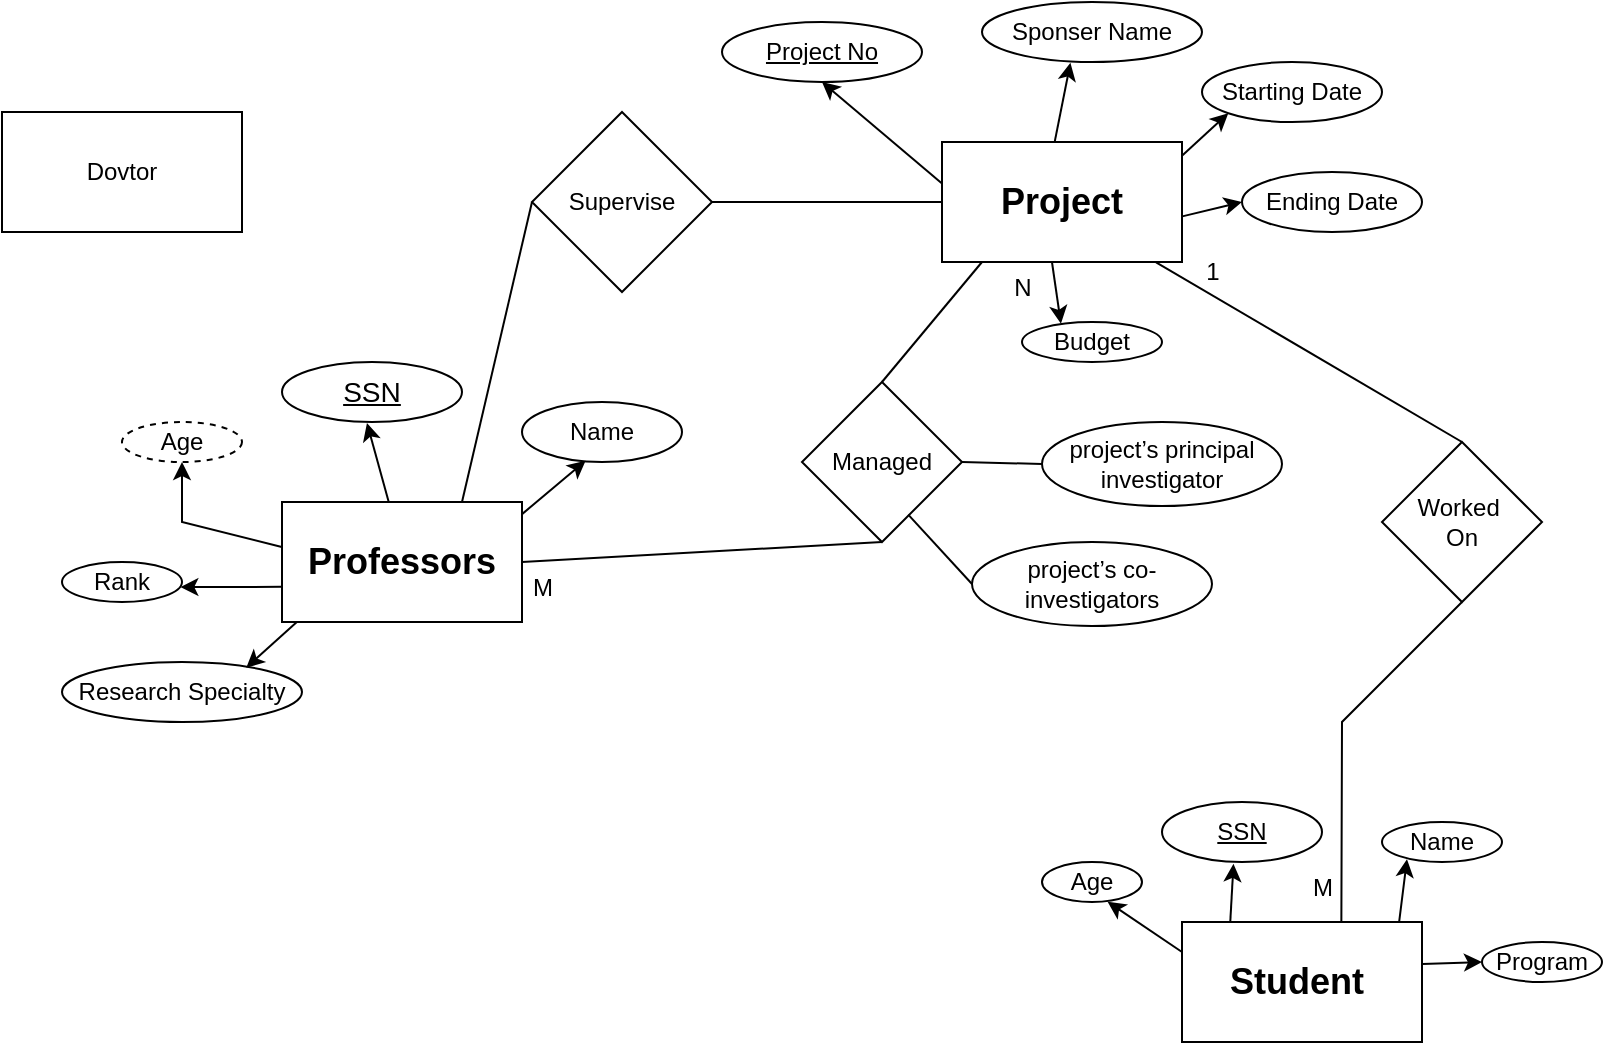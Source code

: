 <mxfile version="24.8.9">
  <diagram name="Page-1" id="qwLsXOAZj4ppxeVu0n_W">
    <mxGraphModel dx="1235" dy="1755" grid="1" gridSize="10" guides="1" tooltips="1" connect="1" arrows="1" fold="1" page="1" pageScale="1" pageWidth="850" pageHeight="1100" math="0" shadow="0">
      <root>
        <mxCell id="0" />
        <mxCell id="1" parent="0" />
        <mxCell id="EGKJRAtYX4BaFurXMOX3-1" value="&lt;h2&gt;Professors&lt;/h2&gt;" style="rounded=0;whiteSpace=wrap;html=1;" vertex="1" parent="1">
          <mxGeometry x="210" y="240" width="120" height="60" as="geometry" />
        </mxCell>
        <mxCell id="EGKJRAtYX4BaFurXMOX3-2" value="&lt;h3&gt;&lt;u style=&quot;font-weight: normal;&quot;&gt;&lt;font face=&quot;Helvetica&quot;&gt;SSN&lt;/font&gt;&lt;/u&gt;&lt;/h3&gt;" style="ellipse;whiteSpace=wrap;html=1;align=center;" vertex="1" parent="1">
          <mxGeometry x="210" y="170" width="90" height="30" as="geometry" />
        </mxCell>
        <mxCell id="EGKJRAtYX4BaFurXMOX3-3" value="" style="edgeStyle=none;orthogonalLoop=1;jettySize=auto;html=1;rounded=0;exitX=0.445;exitY=0.002;exitDx=0;exitDy=0;exitPerimeter=0;entryX=0.472;entryY=1.016;entryDx=0;entryDy=0;entryPerimeter=0;" edge="1" parent="1" source="EGKJRAtYX4BaFurXMOX3-1" target="EGKJRAtYX4BaFurXMOX3-2">
          <mxGeometry width="100" relative="1" as="geometry">
            <mxPoint x="370" y="220" as="sourcePoint" />
            <mxPoint x="470" y="220" as="targetPoint" />
            <Array as="points" />
          </mxGeometry>
        </mxCell>
        <mxCell id="EGKJRAtYX4BaFurXMOX3-4" value="Name" style="ellipse;whiteSpace=wrap;html=1;" vertex="1" parent="1">
          <mxGeometry x="330" y="190" width="80" height="30" as="geometry" />
        </mxCell>
        <mxCell id="EGKJRAtYX4BaFurXMOX3-5" value="" style="edgeStyle=none;orthogonalLoop=1;jettySize=auto;html=1;rounded=0;exitX=0.999;exitY=0.103;exitDx=0;exitDy=0;exitPerimeter=0;entryX=0.397;entryY=0.98;entryDx=0;entryDy=0;entryPerimeter=0;" edge="1" parent="1" source="EGKJRAtYX4BaFurXMOX3-1" target="EGKJRAtYX4BaFurXMOX3-4">
          <mxGeometry width="100" relative="1" as="geometry">
            <mxPoint x="360" y="250" as="sourcePoint" />
            <mxPoint x="460" y="250" as="targetPoint" />
            <Array as="points" />
          </mxGeometry>
        </mxCell>
        <mxCell id="EGKJRAtYX4BaFurXMOX3-6" value="Age" style="ellipse;whiteSpace=wrap;html=1;dashed=1;" vertex="1" parent="1">
          <mxGeometry x="130" y="200" width="60" height="20" as="geometry" />
        </mxCell>
        <mxCell id="EGKJRAtYX4BaFurXMOX3-7" value="" style="edgeStyle=none;orthogonalLoop=1;jettySize=auto;html=1;rounded=0;entryX=0.5;entryY=1;entryDx=0;entryDy=0;exitX=-0.001;exitY=0.375;exitDx=0;exitDy=0;exitPerimeter=0;" edge="1" parent="1" source="EGKJRAtYX4BaFurXMOX3-1" target="EGKJRAtYX4BaFurXMOX3-6">
          <mxGeometry width="100" relative="1" as="geometry">
            <mxPoint x="130" y="260" as="sourcePoint" />
            <mxPoint x="230" y="260" as="targetPoint" />
            <Array as="points">
              <mxPoint x="160" y="250" />
            </Array>
          </mxGeometry>
        </mxCell>
        <mxCell id="EGKJRAtYX4BaFurXMOX3-8" value="Rank" style="ellipse;whiteSpace=wrap;html=1;" vertex="1" parent="1">
          <mxGeometry x="100" y="270" width="60" height="20" as="geometry" />
        </mxCell>
        <mxCell id="EGKJRAtYX4BaFurXMOX3-9" value="" style="edgeStyle=none;orthogonalLoop=1;jettySize=auto;html=1;rounded=0;entryX=0.986;entryY=0.627;entryDx=0;entryDy=0;entryPerimeter=0;exitX=-0.001;exitY=0.707;exitDx=0;exitDy=0;exitPerimeter=0;" edge="1" parent="1" source="EGKJRAtYX4BaFurXMOX3-1" target="EGKJRAtYX4BaFurXMOX3-8">
          <mxGeometry width="100" relative="1" as="geometry">
            <mxPoint x="110" y="300" as="sourcePoint" />
            <mxPoint x="210" y="300" as="targetPoint" />
            <Array as="points" />
          </mxGeometry>
        </mxCell>
        <mxCell id="EGKJRAtYX4BaFurXMOX3-10" value="Research&amp;nbsp;&lt;span style=&quot;background-color: initial;&quot;&gt;Specialty&lt;/span&gt;" style="ellipse;whiteSpace=wrap;html=1;" vertex="1" parent="1">
          <mxGeometry x="100" y="320" width="120" height="30" as="geometry" />
        </mxCell>
        <mxCell id="EGKJRAtYX4BaFurXMOX3-11" value="" style="edgeStyle=none;orthogonalLoop=1;jettySize=auto;html=1;rounded=0;exitX=0.063;exitY=0.997;exitDx=0;exitDy=0;exitPerimeter=0;entryX=0.768;entryY=0.094;entryDx=0;entryDy=0;entryPerimeter=0;" edge="1" parent="1" source="EGKJRAtYX4BaFurXMOX3-1" target="EGKJRAtYX4BaFurXMOX3-10">
          <mxGeometry width="100" relative="1" as="geometry">
            <mxPoint x="250" y="340" as="sourcePoint" />
            <mxPoint x="350" y="340" as="targetPoint" />
            <Array as="points" />
          </mxGeometry>
        </mxCell>
        <mxCell id="EGKJRAtYX4BaFurXMOX3-12" value="&lt;h2&gt;Project&lt;/h2&gt;" style="rounded=0;whiteSpace=wrap;html=1;" vertex="1" parent="1">
          <mxGeometry x="540" y="60" width="120" height="60" as="geometry" />
        </mxCell>
        <mxCell id="EGKJRAtYX4BaFurXMOX3-13" value="&lt;u&gt;Project No&lt;/u&gt;" style="ellipse;whiteSpace=wrap;html=1;" vertex="1" parent="1">
          <mxGeometry x="430" width="100" height="30" as="geometry" />
        </mxCell>
        <mxCell id="EGKJRAtYX4BaFurXMOX3-14" value="" style="edgeStyle=none;orthogonalLoop=1;jettySize=auto;html=1;rounded=0;exitX=0;exitY=0.345;exitDx=0;exitDy=0;exitPerimeter=0;entryX=0.5;entryY=1;entryDx=0;entryDy=0;" edge="1" parent="1" source="EGKJRAtYX4BaFurXMOX3-12" target="EGKJRAtYX4BaFurXMOX3-13">
          <mxGeometry width="100" relative="1" as="geometry">
            <mxPoint x="520" y="20" as="sourcePoint" />
            <mxPoint x="620" y="20" as="targetPoint" />
            <Array as="points" />
          </mxGeometry>
        </mxCell>
        <mxCell id="EGKJRAtYX4BaFurXMOX3-15" value="Sponser Name" style="ellipse;whiteSpace=wrap;html=1;" vertex="1" parent="1">
          <mxGeometry x="560" y="-10" width="110" height="30" as="geometry" />
        </mxCell>
        <mxCell id="EGKJRAtYX4BaFurXMOX3-16" value="" style="edgeStyle=none;orthogonalLoop=1;jettySize=auto;html=1;rounded=0;exitX=0.47;exitY=-0.005;exitDx=0;exitDy=0;exitPerimeter=0;entryX=0.402;entryY=1.013;entryDx=0;entryDy=0;entryPerimeter=0;" edge="1" parent="1" source="EGKJRAtYX4BaFurXMOX3-12" target="EGKJRAtYX4BaFurXMOX3-15">
          <mxGeometry width="100" relative="1" as="geometry">
            <mxPoint x="660" y="40" as="sourcePoint" />
            <mxPoint x="760" y="40" as="targetPoint" />
            <Array as="points" />
          </mxGeometry>
        </mxCell>
        <mxCell id="EGKJRAtYX4BaFurXMOX3-17" value="Starting Date" style="ellipse;whiteSpace=wrap;html=1;" vertex="1" parent="1">
          <mxGeometry x="670" y="20" width="90" height="30" as="geometry" />
        </mxCell>
        <mxCell id="EGKJRAtYX4BaFurXMOX3-18" value="" style="edgeStyle=none;orthogonalLoop=1;jettySize=auto;html=1;rounded=0;exitX=1;exitY=0.115;exitDx=0;exitDy=0;exitPerimeter=0;entryX=0;entryY=1;entryDx=0;entryDy=0;" edge="1" parent="1" source="EGKJRAtYX4BaFurXMOX3-12" target="EGKJRAtYX4BaFurXMOX3-17">
          <mxGeometry width="100" relative="1" as="geometry">
            <mxPoint x="660" y="90" as="sourcePoint" />
            <mxPoint x="760" y="90" as="targetPoint" />
            <Array as="points" />
          </mxGeometry>
        </mxCell>
        <mxCell id="EGKJRAtYX4BaFurXMOX3-19" value="Ending Date" style="ellipse;whiteSpace=wrap;html=1;" vertex="1" parent="1">
          <mxGeometry x="690" y="75" width="90" height="30" as="geometry" />
        </mxCell>
        <mxCell id="EGKJRAtYX4BaFurXMOX3-20" value="" style="edgeStyle=none;orthogonalLoop=1;jettySize=auto;html=1;rounded=0;exitX=0.997;exitY=0.622;exitDx=0;exitDy=0;exitPerimeter=0;entryX=0;entryY=0.5;entryDx=0;entryDy=0;" edge="1" parent="1" source="EGKJRAtYX4BaFurXMOX3-12" target="EGKJRAtYX4BaFurXMOX3-19">
          <mxGeometry width="100" relative="1" as="geometry">
            <mxPoint x="620" y="130" as="sourcePoint" />
            <mxPoint x="720" y="130" as="targetPoint" />
            <Array as="points" />
          </mxGeometry>
        </mxCell>
        <mxCell id="EGKJRAtYX4BaFurXMOX3-21" value="Budget" style="ellipse;whiteSpace=wrap;html=1;" vertex="1" parent="1">
          <mxGeometry x="580" y="150" width="70" height="20" as="geometry" />
        </mxCell>
        <mxCell id="EGKJRAtYX4BaFurXMOX3-22" value="" style="edgeStyle=none;orthogonalLoop=1;jettySize=auto;html=1;rounded=0;entryX=0.278;entryY=0.042;entryDx=0;entryDy=0;entryPerimeter=0;exitX=0.458;exitY=0.998;exitDx=0;exitDy=0;exitPerimeter=0;" edge="1" parent="1" source="EGKJRAtYX4BaFurXMOX3-12" target="EGKJRAtYX4BaFurXMOX3-21">
          <mxGeometry width="100" relative="1" as="geometry">
            <mxPoint x="630" y="120" as="sourcePoint" />
            <mxPoint x="730" y="120" as="targetPoint" />
            <Array as="points" />
          </mxGeometry>
        </mxCell>
        <mxCell id="EGKJRAtYX4BaFurXMOX3-23" value="&lt;h2&gt;Student&amp;nbsp;&lt;/h2&gt;" style="rounded=0;whiteSpace=wrap;html=1;" vertex="1" parent="1">
          <mxGeometry x="660" y="450" width="120" height="60" as="geometry" />
        </mxCell>
        <mxCell id="EGKJRAtYX4BaFurXMOX3-24" value="&lt;u&gt;SSN&lt;/u&gt;" style="ellipse;whiteSpace=wrap;html=1;" vertex="1" parent="1">
          <mxGeometry x="650" y="390" width="80" height="30" as="geometry" />
        </mxCell>
        <mxCell id="EGKJRAtYX4BaFurXMOX3-25" value="Name" style="ellipse;whiteSpace=wrap;html=1;" vertex="1" parent="1">
          <mxGeometry x="760" y="400" width="60" height="20" as="geometry" />
        </mxCell>
        <mxCell id="EGKJRAtYX4BaFurXMOX3-26" value="" style="edgeStyle=none;orthogonalLoop=1;jettySize=auto;html=1;rounded=0;exitX=0.201;exitY=0.003;exitDx=0;exitDy=0;exitPerimeter=0;entryX=0.447;entryY=1.03;entryDx=0;entryDy=0;entryPerimeter=0;" edge="1" parent="1" source="EGKJRAtYX4BaFurXMOX3-23" target="EGKJRAtYX4BaFurXMOX3-24">
          <mxGeometry width="100" relative="1" as="geometry">
            <mxPoint x="620" y="440" as="sourcePoint" />
            <mxPoint x="720" y="440" as="targetPoint" />
            <Array as="points" />
          </mxGeometry>
        </mxCell>
        <mxCell id="EGKJRAtYX4BaFurXMOX3-27" value="" style="edgeStyle=none;orthogonalLoop=1;jettySize=auto;html=1;rounded=0;entryX=0.208;entryY=0.929;entryDx=0;entryDy=0;entryPerimeter=0;exitX=0.905;exitY=-0.005;exitDx=0;exitDy=0;exitPerimeter=0;" edge="1" parent="1" source="EGKJRAtYX4BaFurXMOX3-23" target="EGKJRAtYX4BaFurXMOX3-25">
          <mxGeometry width="100" relative="1" as="geometry">
            <mxPoint x="750" y="460" as="sourcePoint" />
            <mxPoint x="850" y="460" as="targetPoint" />
            <Array as="points" />
          </mxGeometry>
        </mxCell>
        <mxCell id="EGKJRAtYX4BaFurXMOX3-28" value="Age" style="ellipse;whiteSpace=wrap;html=1;" vertex="1" parent="1">
          <mxGeometry x="590" y="420" width="50" height="20" as="geometry" />
        </mxCell>
        <mxCell id="EGKJRAtYX4BaFurXMOX3-29" value="" style="edgeStyle=none;orthogonalLoop=1;jettySize=auto;html=1;rounded=0;entryX=0.656;entryY=0.994;entryDx=0;entryDy=0;entryPerimeter=0;exitX=0;exitY=0.25;exitDx=0;exitDy=0;" edge="1" parent="1" source="EGKJRAtYX4BaFurXMOX3-23" target="EGKJRAtYX4BaFurXMOX3-28">
          <mxGeometry width="100" relative="1" as="geometry">
            <mxPoint x="580" y="470" as="sourcePoint" />
            <mxPoint x="680" y="470" as="targetPoint" />
            <Array as="points" />
          </mxGeometry>
        </mxCell>
        <mxCell id="EGKJRAtYX4BaFurXMOX3-30" value="Program" style="ellipse;whiteSpace=wrap;html=1;" vertex="1" parent="1">
          <mxGeometry x="810" y="460" width="60" height="20" as="geometry" />
        </mxCell>
        <mxCell id="EGKJRAtYX4BaFurXMOX3-31" value="" style="edgeStyle=none;orthogonalLoop=1;jettySize=auto;html=1;rounded=0;exitX=1.002;exitY=0.349;exitDx=0;exitDy=0;exitPerimeter=0;entryX=0;entryY=0.5;entryDx=0;entryDy=0;" edge="1" parent="1" source="EGKJRAtYX4BaFurXMOX3-23" target="EGKJRAtYX4BaFurXMOX3-30">
          <mxGeometry width="100" relative="1" as="geometry">
            <mxPoint x="780" y="500" as="sourcePoint" />
            <mxPoint x="880" y="500" as="targetPoint" />
            <Array as="points" />
          </mxGeometry>
        </mxCell>
        <mxCell id="EGKJRAtYX4BaFurXMOX3-32" value="Managed" style="rhombus;whiteSpace=wrap;html=1;" vertex="1" parent="1">
          <mxGeometry x="470" y="180" width="80" height="80" as="geometry" />
        </mxCell>
        <mxCell id="EGKJRAtYX4BaFurXMOX3-35" value="M" style="text;html=1;align=center;verticalAlign=middle;resizable=0;points=[];autosize=1;strokeColor=none;fillColor=none;" vertex="1" parent="1">
          <mxGeometry x="325" y="268" width="30" height="30" as="geometry" />
        </mxCell>
        <mxCell id="EGKJRAtYX4BaFurXMOX3-36" value="N" style="text;html=1;align=center;verticalAlign=middle;resizable=0;points=[];autosize=1;strokeColor=none;fillColor=none;" vertex="1" parent="1">
          <mxGeometry x="565" y="118" width="30" height="30" as="geometry" />
        </mxCell>
        <mxCell id="EGKJRAtYX4BaFurXMOX3-37" value="project’s principal&lt;br/&gt;investigator" style="ellipse;whiteSpace=wrap;html=1;" vertex="1" parent="1">
          <mxGeometry x="590" y="200" width="120" height="42" as="geometry" />
        </mxCell>
        <mxCell id="EGKJRAtYX4BaFurXMOX3-39" value="" style="endArrow=none;html=1;rounded=0;entryX=0.5;entryY=1;entryDx=0;entryDy=0;exitX=1;exitY=0.5;exitDx=0;exitDy=0;" edge="1" parent="1" source="EGKJRAtYX4BaFurXMOX3-1" target="EGKJRAtYX4BaFurXMOX3-32">
          <mxGeometry width="50" height="50" relative="1" as="geometry">
            <mxPoint x="370" y="380" as="sourcePoint" />
            <mxPoint x="420" y="330" as="targetPoint" />
          </mxGeometry>
        </mxCell>
        <mxCell id="EGKJRAtYX4BaFurXMOX3-40" value="" style="endArrow=none;html=1;rounded=0;exitX=0.5;exitY=0;exitDx=0;exitDy=0;" edge="1" parent="1" source="EGKJRAtYX4BaFurXMOX3-32">
          <mxGeometry width="50" height="50" relative="1" as="geometry">
            <mxPoint x="510" y="170" as="sourcePoint" />
            <mxPoint x="560" y="120" as="targetPoint" />
          </mxGeometry>
        </mxCell>
        <mxCell id="EGKJRAtYX4BaFurXMOX3-41" value="" style="endArrow=none;html=1;rounded=0;entryX=0;entryY=0.5;entryDx=0;entryDy=0;exitX=1;exitY=0.5;exitDx=0;exitDy=0;" edge="1" parent="1" source="EGKJRAtYX4BaFurXMOX3-32" target="EGKJRAtYX4BaFurXMOX3-37">
          <mxGeometry width="50" height="50" relative="1" as="geometry">
            <mxPoint x="540" y="300" as="sourcePoint" />
            <mxPoint x="590" y="250" as="targetPoint" />
          </mxGeometry>
        </mxCell>
        <mxCell id="EGKJRAtYX4BaFurXMOX3-42" value="project’s co-investigators" style="ellipse;whiteSpace=wrap;html=1;" vertex="1" parent="1">
          <mxGeometry x="555" y="260" width="120" height="42" as="geometry" />
        </mxCell>
        <mxCell id="EGKJRAtYX4BaFurXMOX3-43" value="" style="endArrow=none;html=1;rounded=0;entryX=0;entryY=0.5;entryDx=0;entryDy=0;exitX=0.664;exitY=0.829;exitDx=0;exitDy=0;exitPerimeter=0;" edge="1" parent="1" source="EGKJRAtYX4BaFurXMOX3-32" target="EGKJRAtYX4BaFurXMOX3-42">
          <mxGeometry width="50" height="50" relative="1" as="geometry">
            <mxPoint x="500" y="350" as="sourcePoint" />
            <mxPoint x="550" y="300" as="targetPoint" />
          </mxGeometry>
        </mxCell>
        <mxCell id="EGKJRAtYX4BaFurXMOX3-44" value="Worked&amp;nbsp;&lt;div&gt;On&lt;/div&gt;" style="rhombus;whiteSpace=wrap;html=1;" vertex="1" parent="1">
          <mxGeometry x="760" y="210" width="80" height="80" as="geometry" />
        </mxCell>
        <mxCell id="EGKJRAtYX4BaFurXMOX3-45" value="" style="endArrow=none;html=1;rounded=0;entryX=0.892;entryY=1.003;entryDx=0;entryDy=0;entryPerimeter=0;exitX=0.5;exitY=0;exitDx=0;exitDy=0;" edge="1" parent="1" source="EGKJRAtYX4BaFurXMOX3-44" target="EGKJRAtYX4BaFurXMOX3-12">
          <mxGeometry width="50" height="50" relative="1" as="geometry">
            <mxPoint x="740" y="200" as="sourcePoint" />
            <mxPoint x="790" y="150" as="targetPoint" />
          </mxGeometry>
        </mxCell>
        <mxCell id="EGKJRAtYX4BaFurXMOX3-46" value="" style="endArrow=none;html=1;rounded=0;entryX=0.5;entryY=1;entryDx=0;entryDy=0;exitX=0.664;exitY=0.005;exitDx=0;exitDy=0;exitPerimeter=0;" edge="1" parent="1" source="EGKJRAtYX4BaFurXMOX3-23" target="EGKJRAtYX4BaFurXMOX3-44">
          <mxGeometry width="50" height="50" relative="1" as="geometry">
            <mxPoint x="720" y="380" as="sourcePoint" />
            <mxPoint x="770" y="330" as="targetPoint" />
            <Array as="points">
              <mxPoint x="740" y="350" />
            </Array>
          </mxGeometry>
        </mxCell>
        <mxCell id="EGKJRAtYX4BaFurXMOX3-47" value="M" style="text;html=1;align=center;verticalAlign=middle;resizable=0;points=[];autosize=1;strokeColor=none;fillColor=none;" vertex="1" parent="1">
          <mxGeometry x="715" y="418" width="30" height="30" as="geometry" />
        </mxCell>
        <mxCell id="EGKJRAtYX4BaFurXMOX3-48" value="1" style="text;html=1;align=center;verticalAlign=middle;resizable=0;points=[];autosize=1;strokeColor=none;fillColor=none;" vertex="1" parent="1">
          <mxGeometry x="660" y="110" width="30" height="30" as="geometry" />
        </mxCell>
        <mxCell id="EGKJRAtYX4BaFurXMOX3-49" value="Supervise" style="rhombus;whiteSpace=wrap;html=1;" vertex="1" parent="1">
          <mxGeometry x="335" y="45" width="90" height="90" as="geometry" />
        </mxCell>
        <mxCell id="EGKJRAtYX4BaFurXMOX3-50" value="" style="endArrow=none;html=1;rounded=0;exitX=0.75;exitY=0;exitDx=0;exitDy=0;entryX=0;entryY=0.5;entryDx=0;entryDy=0;" edge="1" parent="1" source="EGKJRAtYX4BaFurXMOX3-1" target="EGKJRAtYX4BaFurXMOX3-49">
          <mxGeometry width="50" height="50" relative="1" as="geometry">
            <mxPoint x="310" y="220" as="sourcePoint" />
            <mxPoint x="360" y="170" as="targetPoint" />
          </mxGeometry>
        </mxCell>
        <mxCell id="EGKJRAtYX4BaFurXMOX3-51" value="" style="endArrow=none;html=1;rounded=0;entryX=0;entryY=0.5;entryDx=0;entryDy=0;exitX=1;exitY=0.5;exitDx=0;exitDy=0;" edge="1" parent="1" source="EGKJRAtYX4BaFurXMOX3-49" target="EGKJRAtYX4BaFurXMOX3-12">
          <mxGeometry width="50" height="50" relative="1" as="geometry">
            <mxPoint x="380" y="150" as="sourcePoint" />
            <mxPoint x="430" y="100" as="targetPoint" />
          </mxGeometry>
        </mxCell>
        <mxCell id="EGKJRAtYX4BaFurXMOX3-52" value="Dovtor" style="rounded=0;whiteSpace=wrap;html=1;" vertex="1" parent="1">
          <mxGeometry x="70" y="45" width="120" height="60" as="geometry" />
        </mxCell>
      </root>
    </mxGraphModel>
  </diagram>
</mxfile>
